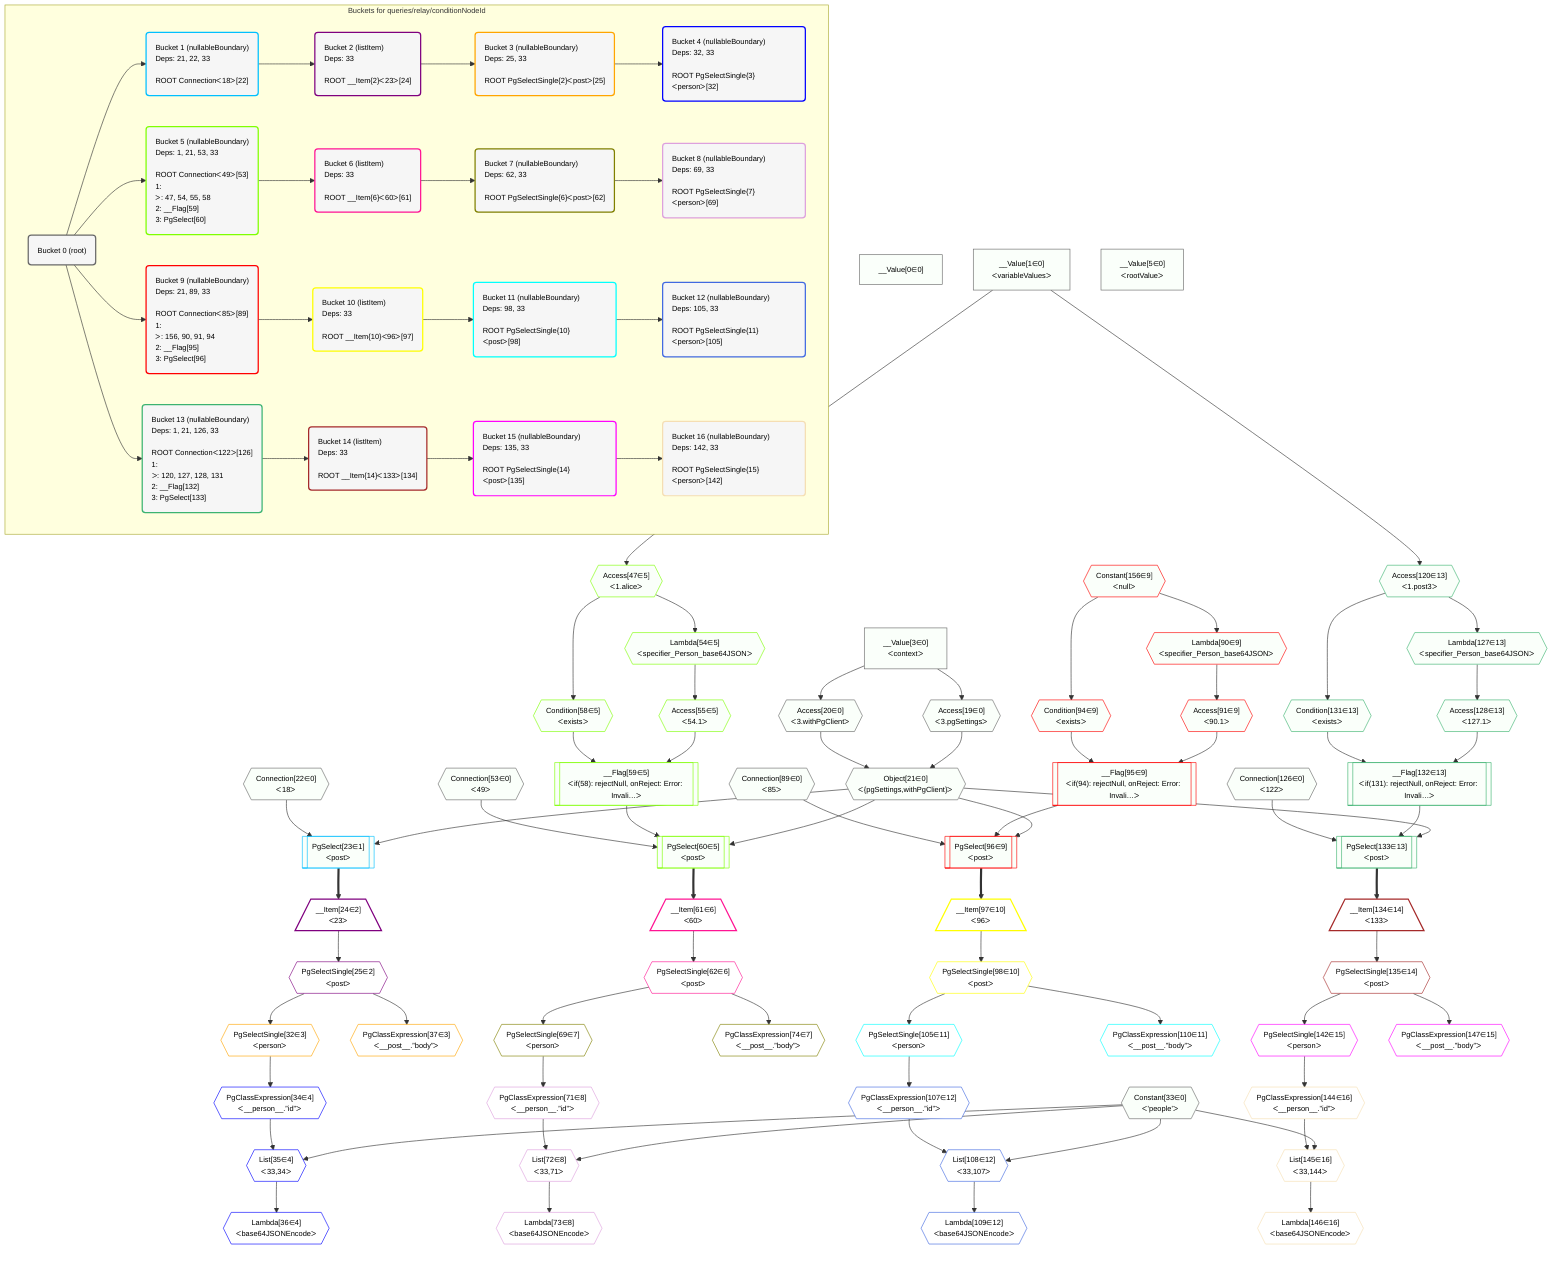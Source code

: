 %%{init: {'themeVariables': { 'fontSize': '12px'}}}%%
graph TD
    classDef path fill:#eee,stroke:#000,color:#000
    classDef plan fill:#fff,stroke-width:1px,color:#000
    classDef itemplan fill:#fff,stroke-width:2px,color:#000
    classDef unbatchedplan fill:#dff,stroke-width:1px,color:#000
    classDef sideeffectplan fill:#fcc,stroke-width:2px,color:#000
    classDef bucket fill:#f6f6f6,color:#000,stroke-width:2px,text-align:left


    %% plan dependencies
    Object21{{"Object[21∈0]<br />ᐸ{pgSettings,withPgClient}ᐳ"}}:::plan
    Access19{{"Access[19∈0]<br />ᐸ3.pgSettingsᐳ"}}:::plan
    Access20{{"Access[20∈0]<br />ᐸ3.withPgClientᐳ"}}:::plan
    Access19 & Access20 --> Object21
    __Value3["__Value[3∈0]<br />ᐸcontextᐳ"]:::plan
    __Value3 --> Access19
    __Value3 --> Access20
    __Value0["__Value[0∈0]"]:::plan
    __Value1["__Value[1∈0]<br />ᐸvariableValuesᐳ"]:::plan
    __Value5["__Value[5∈0]<br />ᐸrootValueᐳ"]:::plan
    Connection22{{"Connection[22∈0]<br />ᐸ18ᐳ"}}:::plan
    Constant33{{"Constant[33∈0]<br />ᐸ'people'ᐳ"}}:::plan
    Connection53{{"Connection[53∈0]<br />ᐸ49ᐳ"}}:::plan
    Connection89{{"Connection[89∈0]<br />ᐸ85ᐳ"}}:::plan
    Connection126{{"Connection[126∈0]<br />ᐸ122ᐳ"}}:::plan
    PgSelect23[["PgSelect[23∈1]<br />ᐸpostᐳ"]]:::plan
    Object21 & Connection22 --> PgSelect23
    __Item24[/"__Item[24∈2]<br />ᐸ23ᐳ"\]:::itemplan
    PgSelect23 ==> __Item24
    PgSelectSingle25{{"PgSelectSingle[25∈2]<br />ᐸpostᐳ"}}:::plan
    __Item24 --> PgSelectSingle25
    PgSelectSingle32{{"PgSelectSingle[32∈3]<br />ᐸpersonᐳ"}}:::plan
    PgSelectSingle25 --> PgSelectSingle32
    PgClassExpression37{{"PgClassExpression[37∈3]<br />ᐸ__post__.”body”ᐳ"}}:::plan
    PgSelectSingle25 --> PgClassExpression37
    List35{{"List[35∈4]<br />ᐸ33,34ᐳ"}}:::plan
    PgClassExpression34{{"PgClassExpression[34∈4]<br />ᐸ__person__.”id”ᐳ"}}:::plan
    Constant33 & PgClassExpression34 --> List35
    PgSelectSingle32 --> PgClassExpression34
    Lambda36{{"Lambda[36∈4]<br />ᐸbase64JSONEncodeᐳ"}}:::plan
    List35 --> Lambda36
    PgSelect60[["PgSelect[60∈5]<br />ᐸpostᐳ"]]:::plan
    __Flag59[["__Flag[59∈5]<br />ᐸif(58): rejectNull, onReject: Error: Invali…ᐳ"]]:::plan
    Object21 & __Flag59 & Connection53 --> PgSelect60
    Access55{{"Access[55∈5]<br />ᐸ54.1ᐳ"}}:::plan
    Condition58{{"Condition[58∈5]<br />ᐸexistsᐳ"}}:::plan
    Access55 & Condition58 --> __Flag59
    Access47{{"Access[47∈5]<br />ᐸ1.aliceᐳ"}}:::plan
    __Value1 --> Access47
    Lambda54{{"Lambda[54∈5]<br />ᐸspecifier_Person_base64JSONᐳ"}}:::plan
    Access47 --> Lambda54
    Lambda54 --> Access55
    Access47 --> Condition58
    __Item61[/"__Item[61∈6]<br />ᐸ60ᐳ"\]:::itemplan
    PgSelect60 ==> __Item61
    PgSelectSingle62{{"PgSelectSingle[62∈6]<br />ᐸpostᐳ"}}:::plan
    __Item61 --> PgSelectSingle62
    PgSelectSingle69{{"PgSelectSingle[69∈7]<br />ᐸpersonᐳ"}}:::plan
    PgSelectSingle62 --> PgSelectSingle69
    PgClassExpression74{{"PgClassExpression[74∈7]<br />ᐸ__post__.”body”ᐳ"}}:::plan
    PgSelectSingle62 --> PgClassExpression74
    List72{{"List[72∈8]<br />ᐸ33,71ᐳ"}}:::plan
    PgClassExpression71{{"PgClassExpression[71∈8]<br />ᐸ__person__.”id”ᐳ"}}:::plan
    Constant33 & PgClassExpression71 --> List72
    PgSelectSingle69 --> PgClassExpression71
    Lambda73{{"Lambda[73∈8]<br />ᐸbase64JSONEncodeᐳ"}}:::plan
    List72 --> Lambda73
    PgSelect96[["PgSelect[96∈9]<br />ᐸpostᐳ"]]:::plan
    __Flag95[["__Flag[95∈9]<br />ᐸif(94): rejectNull, onReject: Error: Invali…ᐳ"]]:::plan
    Object21 & __Flag95 & Connection89 --> PgSelect96
    Access91{{"Access[91∈9]<br />ᐸ90.1ᐳ"}}:::plan
    Condition94{{"Condition[94∈9]<br />ᐸexistsᐳ"}}:::plan
    Access91 & Condition94 --> __Flag95
    Lambda90{{"Lambda[90∈9]<br />ᐸspecifier_Person_base64JSONᐳ"}}:::plan
    Constant156{{"Constant[156∈9]<br />ᐸnullᐳ"}}:::plan
    Constant156 --> Lambda90
    Lambda90 --> Access91
    Constant156 --> Condition94
    __Item97[/"__Item[97∈10]<br />ᐸ96ᐳ"\]:::itemplan
    PgSelect96 ==> __Item97
    PgSelectSingle98{{"PgSelectSingle[98∈10]<br />ᐸpostᐳ"}}:::plan
    __Item97 --> PgSelectSingle98
    PgSelectSingle105{{"PgSelectSingle[105∈11]<br />ᐸpersonᐳ"}}:::plan
    PgSelectSingle98 --> PgSelectSingle105
    PgClassExpression110{{"PgClassExpression[110∈11]<br />ᐸ__post__.”body”ᐳ"}}:::plan
    PgSelectSingle98 --> PgClassExpression110
    List108{{"List[108∈12]<br />ᐸ33,107ᐳ"}}:::plan
    PgClassExpression107{{"PgClassExpression[107∈12]<br />ᐸ__person__.”id”ᐳ"}}:::plan
    Constant33 & PgClassExpression107 --> List108
    PgSelectSingle105 --> PgClassExpression107
    Lambda109{{"Lambda[109∈12]<br />ᐸbase64JSONEncodeᐳ"}}:::plan
    List108 --> Lambda109
    PgSelect133[["PgSelect[133∈13]<br />ᐸpostᐳ"]]:::plan
    __Flag132[["__Flag[132∈13]<br />ᐸif(131): rejectNull, onReject: Error: Invali…ᐳ"]]:::plan
    Object21 & __Flag132 & Connection126 --> PgSelect133
    Access128{{"Access[128∈13]<br />ᐸ127.1ᐳ"}}:::plan
    Condition131{{"Condition[131∈13]<br />ᐸexistsᐳ"}}:::plan
    Access128 & Condition131 --> __Flag132
    Access120{{"Access[120∈13]<br />ᐸ1.post3ᐳ"}}:::plan
    __Value1 --> Access120
    Lambda127{{"Lambda[127∈13]<br />ᐸspecifier_Person_base64JSONᐳ"}}:::plan
    Access120 --> Lambda127
    Lambda127 --> Access128
    Access120 --> Condition131
    __Item134[/"__Item[134∈14]<br />ᐸ133ᐳ"\]:::itemplan
    PgSelect133 ==> __Item134
    PgSelectSingle135{{"PgSelectSingle[135∈14]<br />ᐸpostᐳ"}}:::plan
    __Item134 --> PgSelectSingle135
    PgSelectSingle142{{"PgSelectSingle[142∈15]<br />ᐸpersonᐳ"}}:::plan
    PgSelectSingle135 --> PgSelectSingle142
    PgClassExpression147{{"PgClassExpression[147∈15]<br />ᐸ__post__.”body”ᐳ"}}:::plan
    PgSelectSingle135 --> PgClassExpression147
    List145{{"List[145∈16]<br />ᐸ33,144ᐳ"}}:::plan
    PgClassExpression144{{"PgClassExpression[144∈16]<br />ᐸ__person__.”id”ᐳ"}}:::plan
    Constant33 & PgClassExpression144 --> List145
    PgSelectSingle142 --> PgClassExpression144
    Lambda146{{"Lambda[146∈16]<br />ᐸbase64JSONEncodeᐳ"}}:::plan
    List145 --> Lambda146

    %% define steps

    subgraph "Buckets for queries/relay/conditionNodeId"
    Bucket0("Bucket 0 (root)"):::bucket
    classDef bucket0 stroke:#696969
    class Bucket0,__Value0,__Value1,__Value3,__Value5,Access19,Access20,Object21,Connection22,Constant33,Connection53,Connection89,Connection126 bucket0
    Bucket1("Bucket 1 (nullableBoundary)<br />Deps: 21, 22, 33<br /><br />ROOT Connectionᐸ18ᐳ[22]"):::bucket
    classDef bucket1 stroke:#00bfff
    class Bucket1,PgSelect23 bucket1
    Bucket2("Bucket 2 (listItem)<br />Deps: 33<br /><br />ROOT __Item{2}ᐸ23ᐳ[24]"):::bucket
    classDef bucket2 stroke:#7f007f
    class Bucket2,__Item24,PgSelectSingle25 bucket2
    Bucket3("Bucket 3 (nullableBoundary)<br />Deps: 25, 33<br /><br />ROOT PgSelectSingle{2}ᐸpostᐳ[25]"):::bucket
    classDef bucket3 stroke:#ffa500
    class Bucket3,PgSelectSingle32,PgClassExpression37 bucket3
    Bucket4("Bucket 4 (nullableBoundary)<br />Deps: 32, 33<br /><br />ROOT PgSelectSingle{3}ᐸpersonᐳ[32]"):::bucket
    classDef bucket4 stroke:#0000ff
    class Bucket4,PgClassExpression34,List35,Lambda36 bucket4
    Bucket5("Bucket 5 (nullableBoundary)<br />Deps: 1, 21, 53, 33<br /><br />ROOT Connectionᐸ49ᐳ[53]<br />1: <br />ᐳ: 47, 54, 55, 58<br />2: __Flag[59]<br />3: PgSelect[60]"):::bucket
    classDef bucket5 stroke:#7fff00
    class Bucket5,Access47,Lambda54,Access55,Condition58,__Flag59,PgSelect60 bucket5
    Bucket6("Bucket 6 (listItem)<br />Deps: 33<br /><br />ROOT __Item{6}ᐸ60ᐳ[61]"):::bucket
    classDef bucket6 stroke:#ff1493
    class Bucket6,__Item61,PgSelectSingle62 bucket6
    Bucket7("Bucket 7 (nullableBoundary)<br />Deps: 62, 33<br /><br />ROOT PgSelectSingle{6}ᐸpostᐳ[62]"):::bucket
    classDef bucket7 stroke:#808000
    class Bucket7,PgSelectSingle69,PgClassExpression74 bucket7
    Bucket8("Bucket 8 (nullableBoundary)<br />Deps: 69, 33<br /><br />ROOT PgSelectSingle{7}ᐸpersonᐳ[69]"):::bucket
    classDef bucket8 stroke:#dda0dd
    class Bucket8,PgClassExpression71,List72,Lambda73 bucket8
    Bucket9("Bucket 9 (nullableBoundary)<br />Deps: 21, 89, 33<br /><br />ROOT Connectionᐸ85ᐳ[89]<br />1: <br />ᐳ: 156, 90, 91, 94<br />2: __Flag[95]<br />3: PgSelect[96]"):::bucket
    classDef bucket9 stroke:#ff0000
    class Bucket9,Lambda90,Access91,Condition94,__Flag95,PgSelect96,Constant156 bucket9
    Bucket10("Bucket 10 (listItem)<br />Deps: 33<br /><br />ROOT __Item{10}ᐸ96ᐳ[97]"):::bucket
    classDef bucket10 stroke:#ffff00
    class Bucket10,__Item97,PgSelectSingle98 bucket10
    Bucket11("Bucket 11 (nullableBoundary)<br />Deps: 98, 33<br /><br />ROOT PgSelectSingle{10}ᐸpostᐳ[98]"):::bucket
    classDef bucket11 stroke:#00ffff
    class Bucket11,PgSelectSingle105,PgClassExpression110 bucket11
    Bucket12("Bucket 12 (nullableBoundary)<br />Deps: 105, 33<br /><br />ROOT PgSelectSingle{11}ᐸpersonᐳ[105]"):::bucket
    classDef bucket12 stroke:#4169e1
    class Bucket12,PgClassExpression107,List108,Lambda109 bucket12
    Bucket13("Bucket 13 (nullableBoundary)<br />Deps: 1, 21, 126, 33<br /><br />ROOT Connectionᐸ122ᐳ[126]<br />1: <br />ᐳ: 120, 127, 128, 131<br />2: __Flag[132]<br />3: PgSelect[133]"):::bucket
    classDef bucket13 stroke:#3cb371
    class Bucket13,Access120,Lambda127,Access128,Condition131,__Flag132,PgSelect133 bucket13
    Bucket14("Bucket 14 (listItem)<br />Deps: 33<br /><br />ROOT __Item{14}ᐸ133ᐳ[134]"):::bucket
    classDef bucket14 stroke:#a52a2a
    class Bucket14,__Item134,PgSelectSingle135 bucket14
    Bucket15("Bucket 15 (nullableBoundary)<br />Deps: 135, 33<br /><br />ROOT PgSelectSingle{14}ᐸpostᐳ[135]"):::bucket
    classDef bucket15 stroke:#ff00ff
    class Bucket15,PgSelectSingle142,PgClassExpression147 bucket15
    Bucket16("Bucket 16 (nullableBoundary)<br />Deps: 142, 33<br /><br />ROOT PgSelectSingle{15}ᐸpersonᐳ[142]"):::bucket
    classDef bucket16 stroke:#f5deb3
    class Bucket16,PgClassExpression144,List145,Lambda146 bucket16
    Bucket0 --> Bucket1 & Bucket5 & Bucket9 & Bucket13
    Bucket1 --> Bucket2
    Bucket2 --> Bucket3
    Bucket3 --> Bucket4
    Bucket5 --> Bucket6
    Bucket6 --> Bucket7
    Bucket7 --> Bucket8
    Bucket9 --> Bucket10
    Bucket10 --> Bucket11
    Bucket11 --> Bucket12
    Bucket13 --> Bucket14
    Bucket14 --> Bucket15
    Bucket15 --> Bucket16
    classDef unary fill:#fafffa,borderWidth:8px
    class Object21,Access19,Access20,__Value0,__Value1,__Value3,__Value5,Connection22,Constant33,Connection53,Connection89,Connection126,PgSelect23,PgSelect60,__Flag59,Access47,Lambda54,Access55,Condition58,PgSelect96,__Flag95,Lambda90,Access91,Condition94,Constant156,PgSelect133,__Flag132,Access120,Lambda127,Access128,Condition131 unary
    end